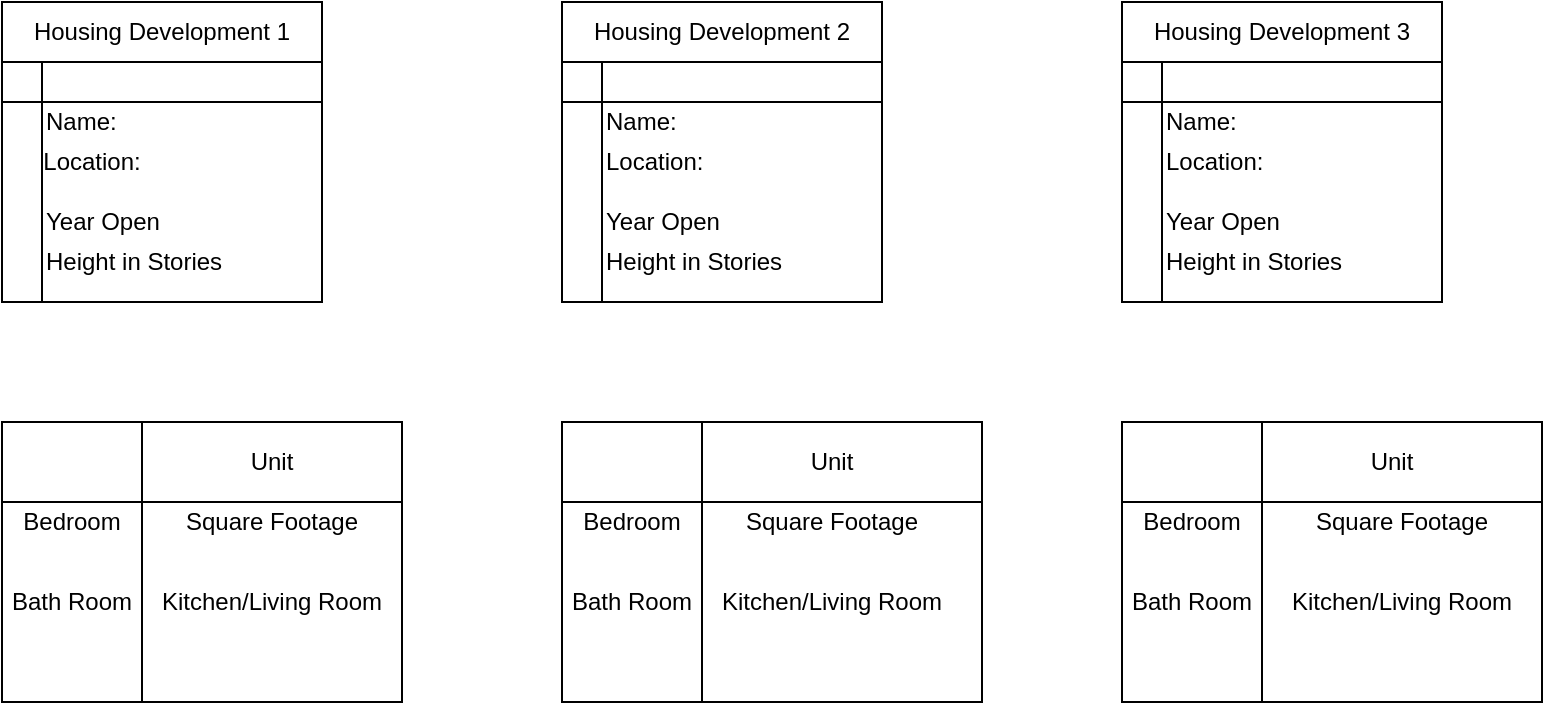 <mxfile version="13.6.5" type="github"><diagram id="ggP7vSrxRrk1tSbGR1Kn" name="Page-1"><mxGraphModel dx="868" dy="492" grid="1" gridSize="10" guides="1" tooltips="1" connect="1" arrows="1" fold="1" page="1" pageScale="1" pageWidth="850" pageHeight="1100" math="0" shadow="0"><root><mxCell id="0"/><mxCell id="1" parent="0"/><mxCell id="vdaRmqu9inYwtELLxUGS-5" value="" style="shape=internalStorage;whiteSpace=wrap;html=1;backgroundOutline=1;dx=70;dy=40;" vertex="1" parent="1"><mxGeometry x="40" y="260" width="200" height="140" as="geometry"/></mxCell><mxCell id="vdaRmqu9inYwtELLxUGS-6" value="" style="shape=internalStorage;whiteSpace=wrap;html=1;backgroundOutline=1;" vertex="1" parent="1"><mxGeometry x="40" y="80" width="160" height="120" as="geometry"/></mxCell><mxCell id="vdaRmqu9inYwtELLxUGS-7" value="Housing Development 1" style="rounded=0;whiteSpace=wrap;html=1;" vertex="1" parent="1"><mxGeometry x="40" y="50" width="160" height="30" as="geometry"/></mxCell><mxCell id="vdaRmqu9inYwtELLxUGS-9" value="Name:&amp;nbsp;&lt;br&gt;" style="text;html=1;strokeColor=none;fillColor=none;align=left;verticalAlign=middle;whiteSpace=wrap;rounded=0;" vertex="1" parent="1"><mxGeometry x="60" y="100" width="50" height="20" as="geometry"/></mxCell><mxCell id="vdaRmqu9inYwtELLxUGS-10" value="Location:" style="text;html=1;strokeColor=none;fillColor=none;align=center;verticalAlign=middle;whiteSpace=wrap;rounded=0;" vertex="1" parent="1"><mxGeometry x="60" y="120" width="50" height="20" as="geometry"/></mxCell><mxCell id="vdaRmqu9inYwtELLxUGS-11" value="Year Open" style="text;html=1;strokeColor=none;fillColor=none;align=left;verticalAlign=middle;whiteSpace=wrap;rounded=0;" vertex="1" parent="1"><mxGeometry x="60" y="150" width="90" height="20" as="geometry"/></mxCell><mxCell id="vdaRmqu9inYwtELLxUGS-12" value="Height in Stories" style="text;html=1;strokeColor=none;fillColor=none;align=left;verticalAlign=middle;whiteSpace=wrap;rounded=0;" vertex="1" parent="1"><mxGeometry x="60" y="170" width="130" height="20" as="geometry"/></mxCell><mxCell id="vdaRmqu9inYwtELLxUGS-16" value="" style="shape=internalStorage;whiteSpace=wrap;html=1;backgroundOutline=1;align=left;" vertex="1" parent="1"><mxGeometry x="320" y="80" width="160" height="120" as="geometry"/></mxCell><mxCell id="vdaRmqu9inYwtELLxUGS-17" value="Housing Development 2" style="rounded=0;whiteSpace=wrap;html=1;" vertex="1" parent="1"><mxGeometry x="320" y="50" width="160" height="30" as="geometry"/></mxCell><mxCell id="vdaRmqu9inYwtELLxUGS-18" value="Name:" style="text;html=1;strokeColor=none;fillColor=none;align=left;verticalAlign=middle;whiteSpace=wrap;rounded=0;" vertex="1" parent="1"><mxGeometry x="340" y="100" width="130" height="20" as="geometry"/></mxCell><mxCell id="vdaRmqu9inYwtELLxUGS-19" value="Location:" style="text;html=1;strokeColor=none;fillColor=none;align=left;verticalAlign=middle;whiteSpace=wrap;rounded=0;" vertex="1" parent="1"><mxGeometry x="340" y="120" width="140" height="20" as="geometry"/></mxCell><mxCell id="vdaRmqu9inYwtELLxUGS-20" value="Year Open" style="text;html=1;strokeColor=none;fillColor=none;align=left;verticalAlign=middle;whiteSpace=wrap;rounded=0;" vertex="1" parent="1"><mxGeometry x="340" y="150" width="140" height="20" as="geometry"/></mxCell><mxCell id="vdaRmqu9inYwtELLxUGS-21" value="Height in Stories" style="text;html=1;strokeColor=none;fillColor=none;align=left;verticalAlign=middle;whiteSpace=wrap;rounded=0;" vertex="1" parent="1"><mxGeometry x="340" y="170" width="140" height="20" as="geometry"/></mxCell><mxCell id="vdaRmqu9inYwtELLxUGS-22" value="Bedroom" style="text;html=1;strokeColor=none;fillColor=none;align=center;verticalAlign=middle;whiteSpace=wrap;rounded=0;" vertex="1" parent="1"><mxGeometry x="40" y="300" width="70" height="20" as="geometry"/></mxCell><mxCell id="vdaRmqu9inYwtELLxUGS-23" value="Bath Room" style="text;html=1;strokeColor=none;fillColor=none;align=center;verticalAlign=middle;whiteSpace=wrap;rounded=0;" vertex="1" parent="1"><mxGeometry x="40" y="340" width="70" height="20" as="geometry"/></mxCell><mxCell id="vdaRmqu9inYwtELLxUGS-24" value="Kitchen/Living Room" style="text;html=1;strokeColor=none;fillColor=none;align=center;verticalAlign=middle;whiteSpace=wrap;rounded=0;" vertex="1" parent="1"><mxGeometry x="110" y="340" width="130" height="20" as="geometry"/></mxCell><mxCell id="vdaRmqu9inYwtELLxUGS-25" value="Square Footage" style="text;html=1;strokeColor=none;fillColor=none;align=center;verticalAlign=middle;whiteSpace=wrap;rounded=0;" vertex="1" parent="1"><mxGeometry x="110" y="300" width="130" height="20" as="geometry"/></mxCell><mxCell id="vdaRmqu9inYwtELLxUGS-26" value="Unit" style="text;html=1;strokeColor=none;fillColor=none;align=center;verticalAlign=middle;whiteSpace=wrap;rounded=0;" vertex="1" parent="1"><mxGeometry x="140" y="270" width="70" height="20" as="geometry"/></mxCell><mxCell id="vdaRmqu9inYwtELLxUGS-27" value="" style="shape=internalStorage;whiteSpace=wrap;html=1;backgroundOutline=1;dx=70;dy=40;" vertex="1" parent="1"><mxGeometry x="320" y="260" width="210" height="140" as="geometry"/></mxCell><mxCell id="vdaRmqu9inYwtELLxUGS-28" value="Unit" style="text;html=1;strokeColor=none;fillColor=none;align=center;verticalAlign=middle;whiteSpace=wrap;rounded=0;" vertex="1" parent="1"><mxGeometry x="420" y="270" width="70" height="20" as="geometry"/></mxCell><mxCell id="vdaRmqu9inYwtELLxUGS-29" value="Square Footage" style="text;html=1;strokeColor=none;fillColor=none;align=center;verticalAlign=middle;whiteSpace=wrap;rounded=0;" vertex="1" parent="1"><mxGeometry x="390" y="300" width="130" height="20" as="geometry"/></mxCell><mxCell id="vdaRmqu9inYwtELLxUGS-30" value="Kitchen/Living Room" style="text;html=1;strokeColor=none;fillColor=none;align=center;verticalAlign=middle;whiteSpace=wrap;rounded=0;" vertex="1" parent="1"><mxGeometry x="390" y="340" width="130" height="20" as="geometry"/></mxCell><mxCell id="vdaRmqu9inYwtELLxUGS-31" value="Bedroom" style="text;html=1;strokeColor=none;fillColor=none;align=center;verticalAlign=middle;whiteSpace=wrap;rounded=0;" vertex="1" parent="1"><mxGeometry x="320" y="300" width="70" height="20" as="geometry"/></mxCell><mxCell id="vdaRmqu9inYwtELLxUGS-32" value="Bath Room" style="text;html=1;strokeColor=none;fillColor=none;align=center;verticalAlign=middle;whiteSpace=wrap;rounded=0;" vertex="1" parent="1"><mxGeometry x="320" y="340" width="70" height="20" as="geometry"/></mxCell><mxCell id="vdaRmqu9inYwtELLxUGS-34" value="Housing Development 3" style="rounded=0;whiteSpace=wrap;html=1;" vertex="1" parent="1"><mxGeometry x="600" y="50" width="160" height="30" as="geometry"/></mxCell><mxCell id="vdaRmqu9inYwtELLxUGS-35" value="" style="shape=internalStorage;whiteSpace=wrap;html=1;backgroundOutline=1;align=left;" vertex="1" parent="1"><mxGeometry x="600" y="80" width="160" height="120" as="geometry"/></mxCell><mxCell id="vdaRmqu9inYwtELLxUGS-36" value="Name:" style="text;html=1;strokeColor=none;fillColor=none;align=left;verticalAlign=middle;whiteSpace=wrap;rounded=0;" vertex="1" parent="1"><mxGeometry x="620" y="100" width="140" height="20" as="geometry"/></mxCell><mxCell id="vdaRmqu9inYwtELLxUGS-37" value="Location:" style="text;html=1;strokeColor=none;fillColor=none;align=left;verticalAlign=middle;whiteSpace=wrap;rounded=0;" vertex="1" parent="1"><mxGeometry x="620" y="120" width="140" height="20" as="geometry"/></mxCell><mxCell id="vdaRmqu9inYwtELLxUGS-38" value="Year Open" style="text;html=1;strokeColor=none;fillColor=none;align=left;verticalAlign=middle;whiteSpace=wrap;rounded=0;" vertex="1" parent="1"><mxGeometry x="620" y="150" width="140" height="20" as="geometry"/></mxCell><mxCell id="vdaRmqu9inYwtELLxUGS-39" value="Height in Stories" style="text;html=1;strokeColor=none;fillColor=none;align=left;verticalAlign=middle;whiteSpace=wrap;rounded=0;" vertex="1" parent="1"><mxGeometry x="620" y="170" width="140" height="20" as="geometry"/></mxCell><mxCell id="vdaRmqu9inYwtELLxUGS-40" value="" style="shape=internalStorage;whiteSpace=wrap;html=1;backgroundOutline=1;dx=70;dy=40;" vertex="1" parent="1"><mxGeometry x="600" y="260" width="210" height="140" as="geometry"/></mxCell><mxCell id="vdaRmqu9inYwtELLxUGS-41" value="Unit" style="text;html=1;strokeColor=none;fillColor=none;align=center;verticalAlign=middle;whiteSpace=wrap;rounded=0;" vertex="1" parent="1"><mxGeometry x="700" y="270" width="70" height="20" as="geometry"/></mxCell><mxCell id="vdaRmqu9inYwtELLxUGS-42" value="Bedroom" style="text;html=1;strokeColor=none;fillColor=none;align=center;verticalAlign=middle;whiteSpace=wrap;rounded=0;" vertex="1" parent="1"><mxGeometry x="600" y="300" width="70" height="20" as="geometry"/></mxCell><mxCell id="vdaRmqu9inYwtELLxUGS-43" value="Bath Room" style="text;html=1;strokeColor=none;fillColor=none;align=center;verticalAlign=middle;whiteSpace=wrap;rounded=0;" vertex="1" parent="1"><mxGeometry x="600" y="340" width="70" height="20" as="geometry"/></mxCell><mxCell id="vdaRmqu9inYwtELLxUGS-44" value="Kitchen/Living Room" style="text;html=1;strokeColor=none;fillColor=none;align=center;verticalAlign=middle;whiteSpace=wrap;rounded=0;" vertex="1" parent="1"><mxGeometry x="670" y="340" width="140" height="20" as="geometry"/></mxCell><mxCell id="vdaRmqu9inYwtELLxUGS-45" value="Square Footage" style="text;html=1;strokeColor=none;fillColor=none;align=center;verticalAlign=middle;whiteSpace=wrap;rounded=0;" vertex="1" parent="1"><mxGeometry x="670" y="300" width="140" height="20" as="geometry"/></mxCell></root></mxGraphModel></diagram></mxfile>